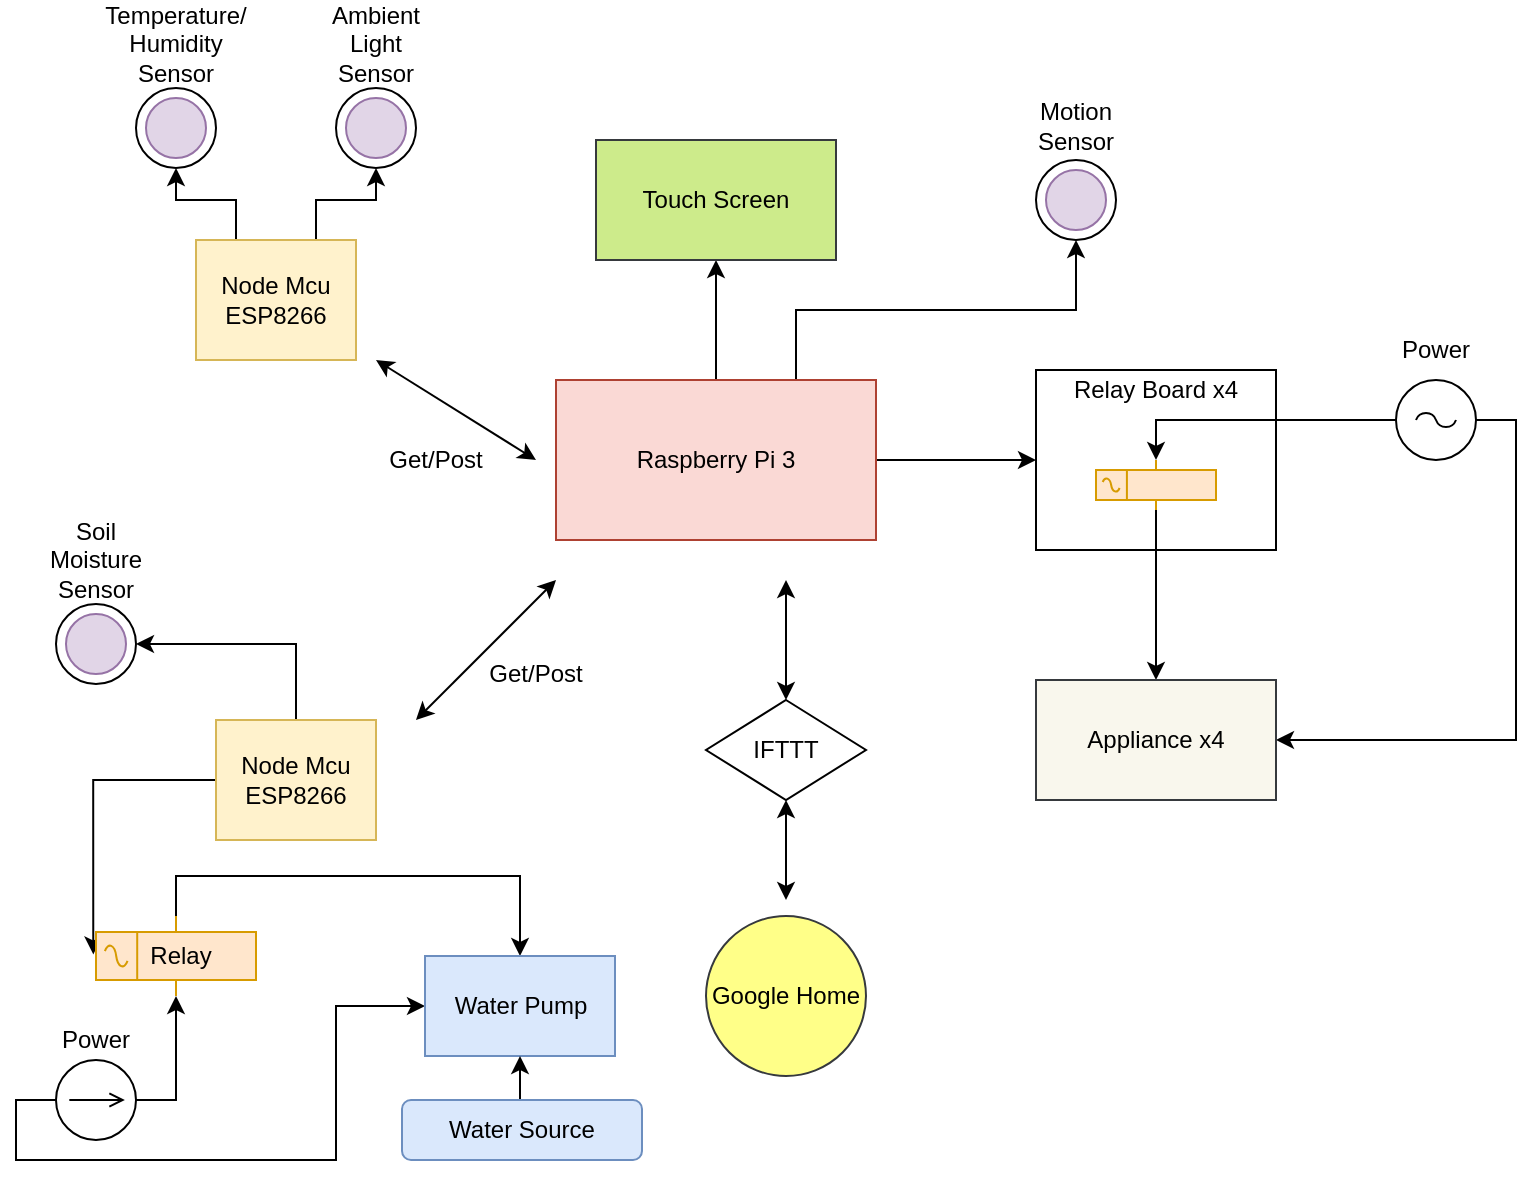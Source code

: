 <mxfile version="10.6.6" type="device"><diagram id="raeeFK_AQNxrpc1_s1op" name="Page-1"><mxGraphModel dx="794" dy="403" grid="1" gridSize="10" guides="1" tooltips="1" connect="1" arrows="1" fold="1" page="1" pageScale="1" pageWidth="850" pageHeight="1100" math="0" shadow="0"><root><mxCell id="0"/><mxCell id="1" parent="0"/><mxCell id="7TuAKxwIPQ4D8uo_TpE4-29" value="" style="edgeStyle=orthogonalEdgeStyle;rounded=0;orthogonalLoop=1;jettySize=auto;html=1;" edge="1" parent="1" source="7TuAKxwIPQ4D8uo_TpE4-1" target="7TuAKxwIPQ4D8uo_TpE4-28"><mxGeometry relative="1" as="geometry"/></mxCell><mxCell id="7TuAKxwIPQ4D8uo_TpE4-36" style="edgeStyle=orthogonalEdgeStyle;rounded=0;orthogonalLoop=1;jettySize=auto;html=1;exitX=0.5;exitY=0;exitDx=0;exitDy=0;entryX=0.5;entryY=1;entryDx=0;entryDy=0;" edge="1" parent="1" source="7TuAKxwIPQ4D8uo_TpE4-1" target="7TuAKxwIPQ4D8uo_TpE4-2"><mxGeometry relative="1" as="geometry"/></mxCell><mxCell id="7TuAKxwIPQ4D8uo_TpE4-40" style="edgeStyle=orthogonalEdgeStyle;rounded=0;orthogonalLoop=1;jettySize=auto;html=1;exitX=0.75;exitY=0;exitDx=0;exitDy=0;entryX=0.5;entryY=1;entryDx=0;entryDy=0;" edge="1" parent="1" source="7TuAKxwIPQ4D8uo_TpE4-1" target="7TuAKxwIPQ4D8uo_TpE4-37"><mxGeometry relative="1" as="geometry"/></mxCell><mxCell id="7TuAKxwIPQ4D8uo_TpE4-1" value="Raspberry Pi 3" style="rounded=0;whiteSpace=wrap;html=1;fillColor=#fad9d5;strokeColor=#ae4132;" vertex="1" parent="1"><mxGeometry x="300" y="230" width="160" height="80" as="geometry"/></mxCell><mxCell id="7TuAKxwIPQ4D8uo_TpE4-28" value="" style="rounded=0;whiteSpace=wrap;html=1;" vertex="1" parent="1"><mxGeometry x="540" y="225" width="120" height="90" as="geometry"/></mxCell><mxCell id="7TuAKxwIPQ4D8uo_TpE4-2" value="Touch Screen" style="rounded=0;whiteSpace=wrap;html=1;fillColor=#cdeb8b;strokeColor=#36393d;" vertex="1" parent="1"><mxGeometry x="320" y="110" width="120" height="60" as="geometry"/></mxCell><mxCell id="7TuAKxwIPQ4D8uo_TpE4-31" style="edgeStyle=orthogonalEdgeStyle;rounded=0;orthogonalLoop=1;jettySize=auto;html=1;exitX=0;exitY=0.5;exitDx=0;exitDy=0;exitPerimeter=0;entryX=0.5;entryY=0;entryDx=0;entryDy=0;entryPerimeter=0;" edge="1" parent="1" source="7TuAKxwIPQ4D8uo_TpE4-9" target="7TuAKxwIPQ4D8uo_TpE4-11"><mxGeometry relative="1" as="geometry"/></mxCell><mxCell id="7TuAKxwIPQ4D8uo_TpE4-33" style="edgeStyle=orthogonalEdgeStyle;rounded=0;orthogonalLoop=1;jettySize=auto;html=1;exitX=1;exitY=0.5;exitDx=0;exitDy=0;exitPerimeter=0;entryX=1;entryY=0.5;entryDx=0;entryDy=0;" edge="1" parent="1" source="7TuAKxwIPQ4D8uo_TpE4-9" target="7TuAKxwIPQ4D8uo_TpE4-30"><mxGeometry relative="1" as="geometry"/></mxCell><mxCell id="7TuAKxwIPQ4D8uo_TpE4-9" value="" style="pointerEvents=1;verticalLabelPosition=bottom;shadow=0;dashed=0;align=center;html=1;verticalAlign=top;strokeWidth=1;shape=mxgraph.electrical.signal_sources.ac_source;" vertex="1" parent="1"><mxGeometry x="720" y="230" width="40" height="40" as="geometry"/></mxCell><mxCell id="7TuAKxwIPQ4D8uo_TpE4-73" style="edgeStyle=orthogonalEdgeStyle;rounded=0;orthogonalLoop=1;jettySize=auto;html=1;exitX=1;exitY=0.5;exitDx=0;exitDy=0;exitPerimeter=0;entryX=0.5;entryY=1;entryDx=0;entryDy=0;entryPerimeter=0;startArrow=none;startFill=0;" edge="1" parent="1" source="7TuAKxwIPQ4D8uo_TpE4-10" target="7TuAKxwIPQ4D8uo_TpE4-72"><mxGeometry relative="1" as="geometry"/></mxCell><mxCell id="7TuAKxwIPQ4D8uo_TpE4-77" style="edgeStyle=orthogonalEdgeStyle;rounded=0;orthogonalLoop=1;jettySize=auto;html=1;exitX=0;exitY=0.5;exitDx=0;exitDy=0;exitPerimeter=0;entryX=0;entryY=0.5;entryDx=0;entryDy=0;startArrow=none;startFill=0;" edge="1" parent="1" source="7TuAKxwIPQ4D8uo_TpE4-10" target="7TuAKxwIPQ4D8uo_TpE4-74"><mxGeometry relative="1" as="geometry"><Array as="points"><mxPoint x="30" y="590"/><mxPoint x="30" y="620"/><mxPoint x="190" y="620"/><mxPoint x="190" y="543"/></Array></mxGeometry></mxCell><mxCell id="7TuAKxwIPQ4D8uo_TpE4-10" value="" style="pointerEvents=1;verticalLabelPosition=bottom;shadow=0;dashed=0;align=center;fillColor=#ffffff;html=1;verticalAlign=top;strokeWidth=1;shape=mxgraph.electrical.signal_sources.dc_source_2;" vertex="1" parent="1"><mxGeometry x="50" y="570" width="40" height="40" as="geometry"/></mxCell><mxCell id="7TuAKxwIPQ4D8uo_TpE4-32" style="edgeStyle=orthogonalEdgeStyle;rounded=0;orthogonalLoop=1;jettySize=auto;html=1;entryX=0.5;entryY=0;entryDx=0;entryDy=0;" edge="1" parent="1" source="7TuAKxwIPQ4D8uo_TpE4-11" target="7TuAKxwIPQ4D8uo_TpE4-30"><mxGeometry relative="1" as="geometry"/></mxCell><mxCell id="7TuAKxwIPQ4D8uo_TpE4-11" value="" style="pointerEvents=1;verticalLabelPosition=bottom;shadow=0;dashed=0;align=center;fillColor=#ffe6cc;html=1;verticalAlign=top;strokeWidth=1;shape=mxgraph.electrical.electro-mechanical.relay;rotation=180;direction=west;strokeColor=#d79b00;" vertex="1" parent="1"><mxGeometry x="570" y="270" width="60" height="25" as="geometry"/></mxCell><mxCell id="7TuAKxwIPQ4D8uo_TpE4-30" value="Appliance x4" style="rounded=0;whiteSpace=wrap;html=1;fillColor=#f9f7ed;strokeColor=#36393d;" vertex="1" parent="1"><mxGeometry x="540" y="380" width="120" height="60" as="geometry"/></mxCell><mxCell id="7TuAKxwIPQ4D8uo_TpE4-34" value="Relay Board x4" style="text;html=1;strokeColor=none;fillColor=none;align=center;verticalAlign=middle;whiteSpace=wrap;rounded=0;" vertex="1" parent="1"><mxGeometry x="550" y="225" width="100" height="20" as="geometry"/></mxCell><mxCell id="7TuAKxwIPQ4D8uo_TpE4-35" value="Power" style="text;html=1;strokeColor=none;fillColor=none;align=center;verticalAlign=middle;whiteSpace=wrap;rounded=0;" vertex="1" parent="1"><mxGeometry x="720" y="205" width="40" height="20" as="geometry"/></mxCell><mxCell id="7TuAKxwIPQ4D8uo_TpE4-37" value="" style="ellipse;whiteSpace=wrap;html=1;aspect=fixed;" vertex="1" parent="1"><mxGeometry x="540" y="120" width="40" height="40" as="geometry"/></mxCell><mxCell id="7TuAKxwIPQ4D8uo_TpE4-38" value="Motion Sensor" style="text;html=1;strokeColor=none;fillColor=none;align=center;verticalAlign=middle;whiteSpace=wrap;rounded=0;" vertex="1" parent="1"><mxGeometry x="540" y="93" width="40" height="20" as="geometry"/></mxCell><mxCell id="7TuAKxwIPQ4D8uo_TpE4-41" value="" style="ellipse;whiteSpace=wrap;html=1;aspect=fixed;fillColor=#e1d5e7;strokeColor=#9673a6;" vertex="1" parent="1"><mxGeometry x="545" y="125" width="30" height="30" as="geometry"/></mxCell><mxCell id="7TuAKxwIPQ4D8uo_TpE4-42" value="Google Home" style="ellipse;whiteSpace=wrap;html=1;aspect=fixed;fillColor=#ffff88;strokeColor=#36393d;" vertex="1" parent="1"><mxGeometry x="375" y="498" width="80" height="80" as="geometry"/></mxCell><mxCell id="7TuAKxwIPQ4D8uo_TpE4-44" value="IFTTT" style="rhombus;whiteSpace=wrap;html=1;" vertex="1" parent="1"><mxGeometry x="375" y="390" width="80" height="50" as="geometry"/></mxCell><mxCell id="7TuAKxwIPQ4D8uo_TpE4-47" value="" style="endArrow=classic;startArrow=classic;html=1;exitX=0.5;exitY=1;exitDx=0;exitDy=0;" edge="1" parent="1" source="7TuAKxwIPQ4D8uo_TpE4-44"><mxGeometry width="50" height="50" relative="1" as="geometry"><mxPoint x="260" y="480" as="sourcePoint"/><mxPoint x="415" y="490" as="targetPoint"/></mxGeometry></mxCell><mxCell id="7TuAKxwIPQ4D8uo_TpE4-48" value="" style="endArrow=classic;startArrow=classic;html=1;exitX=0.5;exitY=0;exitDx=0;exitDy=0;" edge="1" parent="1" source="7TuAKxwIPQ4D8uo_TpE4-44"><mxGeometry width="50" height="50" relative="1" as="geometry"><mxPoint x="300" y="450" as="sourcePoint"/><mxPoint x="415" y="330" as="targetPoint"/></mxGeometry></mxCell><mxCell id="7TuAKxwIPQ4D8uo_TpE4-60" style="edgeStyle=orthogonalEdgeStyle;rounded=0;orthogonalLoop=1;jettySize=auto;html=1;exitX=0.25;exitY=0;exitDx=0;exitDy=0;entryX=0.5;entryY=1;entryDx=0;entryDy=0;startArrow=none;startFill=0;" edge="1" parent="1" source="7TuAKxwIPQ4D8uo_TpE4-52" target="7TuAKxwIPQ4D8uo_TpE4-53"><mxGeometry relative="1" as="geometry"/></mxCell><mxCell id="7TuAKxwIPQ4D8uo_TpE4-61" style="edgeStyle=orthogonalEdgeStyle;rounded=0;orthogonalLoop=1;jettySize=auto;html=1;exitX=0.75;exitY=0;exitDx=0;exitDy=0;entryX=0.5;entryY=1;entryDx=0;entryDy=0;startArrow=none;startFill=0;" edge="1" parent="1" source="7TuAKxwIPQ4D8uo_TpE4-52" target="7TuAKxwIPQ4D8uo_TpE4-56"><mxGeometry relative="1" as="geometry"/></mxCell><mxCell id="7TuAKxwIPQ4D8uo_TpE4-52" value="Node Mcu&lt;br&gt;ESP8266&lt;br&gt;" style="rounded=0;whiteSpace=wrap;html=1;fillColor=#fff2cc;strokeColor=#d6b656;" vertex="1" parent="1"><mxGeometry x="120" y="160" width="80" height="60" as="geometry"/></mxCell><mxCell id="7TuAKxwIPQ4D8uo_TpE4-53" value="" style="ellipse;whiteSpace=wrap;html=1;aspect=fixed;" vertex="1" parent="1"><mxGeometry x="90" y="84" width="40" height="40" as="geometry"/></mxCell><mxCell id="7TuAKxwIPQ4D8uo_TpE4-54" value="Temperature/&lt;br&gt;Humidity Sensor&lt;br&gt;" style="text;html=1;strokeColor=none;fillColor=none;align=center;verticalAlign=middle;whiteSpace=wrap;rounded=0;" vertex="1" parent="1"><mxGeometry x="90" y="52" width="40" height="20" as="geometry"/></mxCell><mxCell id="7TuAKxwIPQ4D8uo_TpE4-55" value="" style="ellipse;whiteSpace=wrap;html=1;aspect=fixed;fillColor=#e1d5e7;strokeColor=#9673a6;" vertex="1" parent="1"><mxGeometry x="95" y="89" width="30" height="30" as="geometry"/></mxCell><mxCell id="7TuAKxwIPQ4D8uo_TpE4-56" value="" style="ellipse;whiteSpace=wrap;html=1;aspect=fixed;" vertex="1" parent="1"><mxGeometry x="190" y="84" width="40" height="40" as="geometry"/></mxCell><mxCell id="7TuAKxwIPQ4D8uo_TpE4-57" value="Ambient Light Sensor" style="text;html=1;strokeColor=none;fillColor=none;align=center;verticalAlign=middle;whiteSpace=wrap;rounded=0;" vertex="1" parent="1"><mxGeometry x="190" y="52" width="40" height="20" as="geometry"/></mxCell><mxCell id="7TuAKxwIPQ4D8uo_TpE4-58" value="" style="ellipse;whiteSpace=wrap;html=1;aspect=fixed;fillColor=#e1d5e7;strokeColor=#9673a6;" vertex="1" parent="1"><mxGeometry x="195" y="89" width="30" height="30" as="geometry"/></mxCell><mxCell id="7TuAKxwIPQ4D8uo_TpE4-63" value="" style="endArrow=classic;startArrow=classic;html=1;" edge="1" parent="1"><mxGeometry width="50" height="50" relative="1" as="geometry"><mxPoint x="210" y="220" as="sourcePoint"/><mxPoint x="290" y="270" as="targetPoint"/></mxGeometry></mxCell><mxCell id="7TuAKxwIPQ4D8uo_TpE4-66" value="Get/Post" style="text;html=1;strokeColor=none;fillColor=none;align=center;verticalAlign=middle;whiteSpace=wrap;rounded=0;" vertex="1" parent="1"><mxGeometry x="270" y="367" width="40" height="20" as="geometry"/></mxCell><mxCell id="7TuAKxwIPQ4D8uo_TpE4-71" style="edgeStyle=orthogonalEdgeStyle;rounded=0;orthogonalLoop=1;jettySize=auto;html=1;exitX=0.5;exitY=0;exitDx=0;exitDy=0;entryX=1;entryY=0.5;entryDx=0;entryDy=0;startArrow=none;startFill=0;" edge="1" parent="1" source="7TuAKxwIPQ4D8uo_TpE4-67" target="7TuAKxwIPQ4D8uo_TpE4-68"><mxGeometry relative="1" as="geometry"/></mxCell><mxCell id="7TuAKxwIPQ4D8uo_TpE4-79" style="edgeStyle=orthogonalEdgeStyle;rounded=0;orthogonalLoop=1;jettySize=auto;html=1;exitX=0;exitY=0.5;exitDx=0;exitDy=0;entryX=-0.017;entryY=0.48;entryDx=0;entryDy=0;entryPerimeter=0;startArrow=none;startFill=0;" edge="1" parent="1" source="7TuAKxwIPQ4D8uo_TpE4-67" target="7TuAKxwIPQ4D8uo_TpE4-72"><mxGeometry relative="1" as="geometry"/></mxCell><mxCell id="7TuAKxwIPQ4D8uo_TpE4-67" value="Node Mcu&lt;br&gt;ESP8266&lt;br&gt;" style="rounded=0;whiteSpace=wrap;html=1;fillColor=#fff2cc;strokeColor=#d6b656;" vertex="1" parent="1"><mxGeometry x="130" y="400" width="80" height="60" as="geometry"/></mxCell><mxCell id="7TuAKxwIPQ4D8uo_TpE4-68" value="" style="ellipse;whiteSpace=wrap;html=1;aspect=fixed;" vertex="1" parent="1"><mxGeometry x="50" y="342" width="40" height="40" as="geometry"/></mxCell><mxCell id="7TuAKxwIPQ4D8uo_TpE4-69" value="Soil Moisture Sensor" style="text;html=1;strokeColor=none;fillColor=none;align=center;verticalAlign=middle;whiteSpace=wrap;rounded=0;" vertex="1" parent="1"><mxGeometry x="50" y="310" width="40" height="20" as="geometry"/></mxCell><mxCell id="7TuAKxwIPQ4D8uo_TpE4-70" value="" style="ellipse;whiteSpace=wrap;html=1;aspect=fixed;fillColor=#e1d5e7;strokeColor=#9673a6;" vertex="1" parent="1"><mxGeometry x="55" y="347" width="30" height="30" as="geometry"/></mxCell><mxCell id="7TuAKxwIPQ4D8uo_TpE4-78" style="edgeStyle=orthogonalEdgeStyle;rounded=0;orthogonalLoop=1;jettySize=auto;html=1;exitX=0.5;exitY=0;exitDx=0;exitDy=0;exitPerimeter=0;entryX=0.5;entryY=0;entryDx=0;entryDy=0;startArrow=none;startFill=0;" edge="1" parent="1" source="7TuAKxwIPQ4D8uo_TpE4-72" target="7TuAKxwIPQ4D8uo_TpE4-74"><mxGeometry relative="1" as="geometry"/></mxCell><mxCell id="7TuAKxwIPQ4D8uo_TpE4-72" value="" style="pointerEvents=1;verticalLabelPosition=bottom;shadow=0;dashed=0;align=center;fillColor=#ffe6cc;html=1;verticalAlign=top;strokeWidth=1;shape=mxgraph.electrical.electro-mechanical.relay;rotation=180;direction=west;strokeColor=#d79b00;" vertex="1" parent="1"><mxGeometry x="70" y="498" width="80" height="40" as="geometry"/></mxCell><mxCell id="7TuAKxwIPQ4D8uo_TpE4-74" value="Water Pump" style="rounded=0;whiteSpace=wrap;html=1;fillColor=#dae8fc;strokeColor=#6c8ebf;" vertex="1" parent="1"><mxGeometry x="234.5" y="518" width="95" height="50" as="geometry"/></mxCell><mxCell id="7TuAKxwIPQ4D8uo_TpE4-76" style="edgeStyle=orthogonalEdgeStyle;rounded=0;orthogonalLoop=1;jettySize=auto;html=1;exitX=0.5;exitY=0;exitDx=0;exitDy=0;entryX=0.5;entryY=1;entryDx=0;entryDy=0;startArrow=none;startFill=0;" edge="1" parent="1" source="7TuAKxwIPQ4D8uo_TpE4-75" target="7TuAKxwIPQ4D8uo_TpE4-74"><mxGeometry relative="1" as="geometry"/></mxCell><mxCell id="7TuAKxwIPQ4D8uo_TpE4-75" value="Water Source" style="rounded=1;whiteSpace=wrap;html=1;fillColor=#dae8fc;strokeColor=#6c8ebf;" vertex="1" parent="1"><mxGeometry x="223" y="590" width="120" height="30" as="geometry"/></mxCell><mxCell id="7TuAKxwIPQ4D8uo_TpE4-80" value="Relay" style="text;html=1;strokeColor=none;fillColor=none;align=center;verticalAlign=middle;whiteSpace=wrap;rounded=0;" vertex="1" parent="1"><mxGeometry x="90" y="508" width="45" height="20" as="geometry"/></mxCell><mxCell id="7TuAKxwIPQ4D8uo_TpE4-81" value="Power" style="text;html=1;strokeColor=none;fillColor=none;align=center;verticalAlign=middle;whiteSpace=wrap;rounded=0;" vertex="1" parent="1"><mxGeometry x="50" y="550" width="40" height="20" as="geometry"/></mxCell><mxCell id="7TuAKxwIPQ4D8uo_TpE4-82" value="" style="endArrow=classic;startArrow=classic;html=1;" edge="1" parent="1"><mxGeometry width="50" height="50" relative="1" as="geometry"><mxPoint x="230" y="400" as="sourcePoint"/><mxPoint x="300" y="330" as="targetPoint"/></mxGeometry></mxCell><mxCell id="7TuAKxwIPQ4D8uo_TpE4-83" value="Get/Post" style="text;html=1;strokeColor=none;fillColor=none;align=center;verticalAlign=middle;whiteSpace=wrap;rounded=0;" vertex="1" parent="1"><mxGeometry x="220" y="260" width="40" height="20" as="geometry"/></mxCell></root></mxGraphModel></diagram></mxfile>